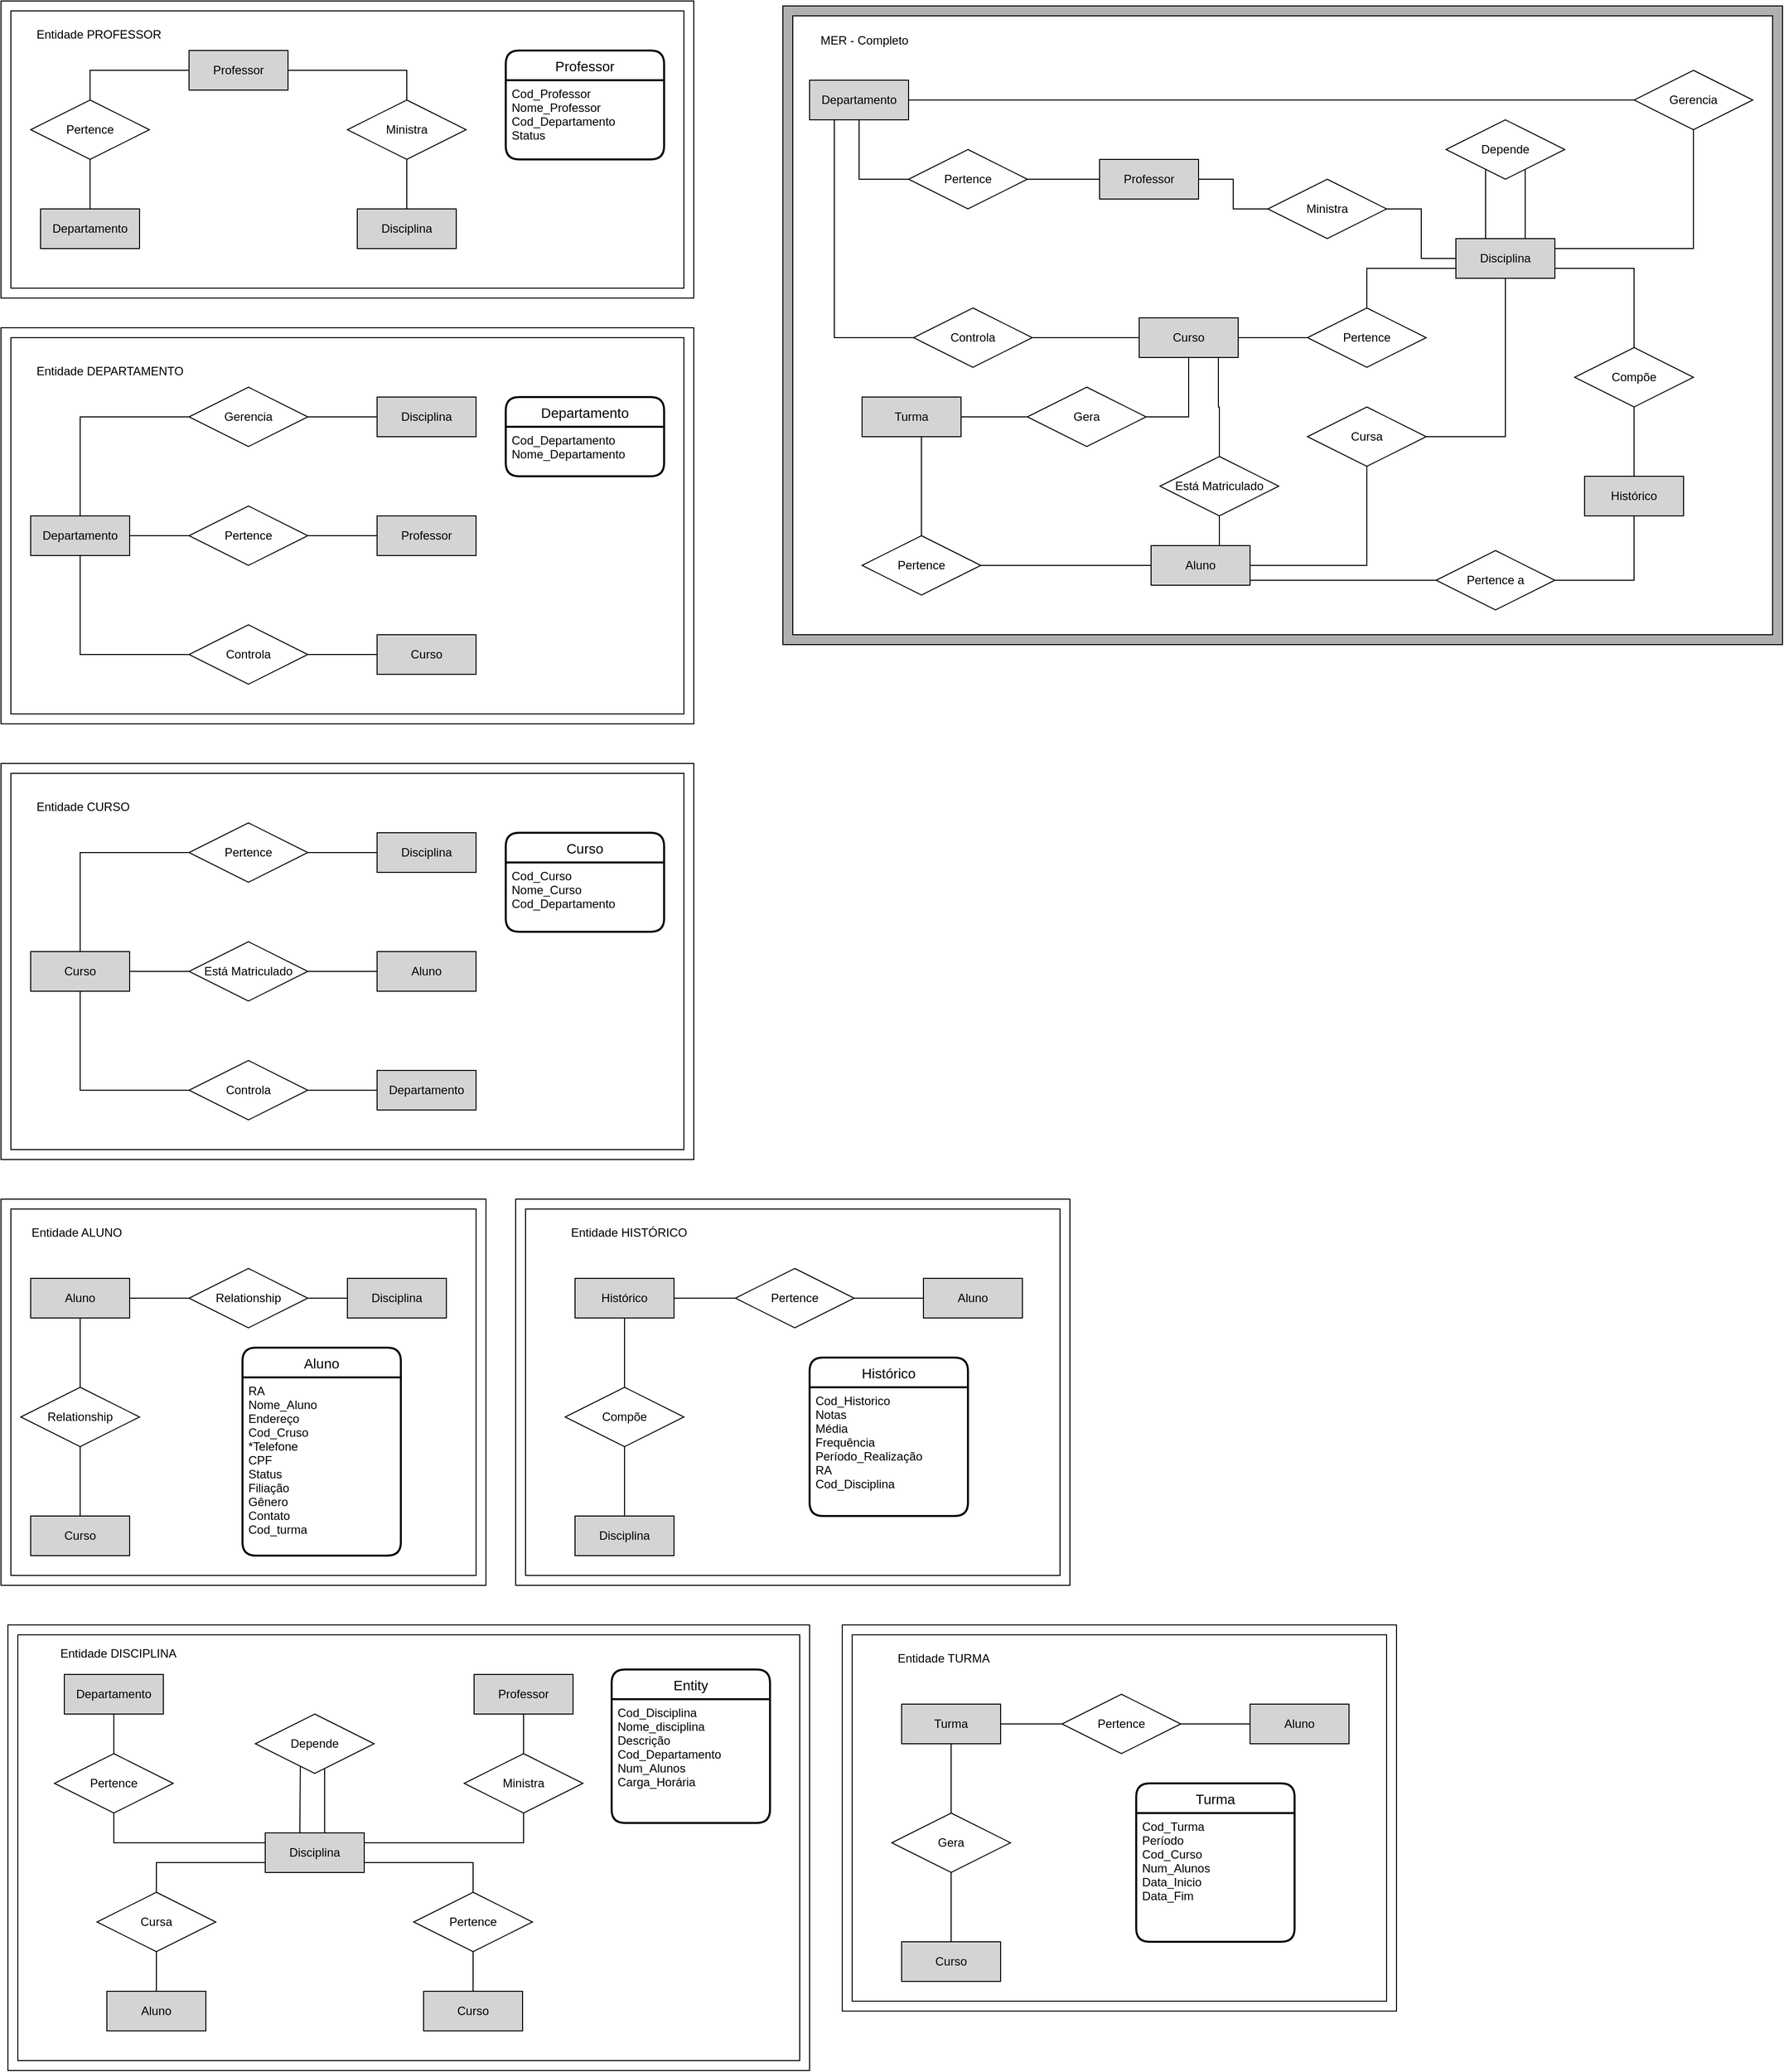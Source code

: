 <mxfile version="16.4.3" type="github">
  <diagram id="C5RBs43oDa-KdzZeNtuy" name="Page-1">
    <mxGraphModel dx="1481" dy="884" grid="1" gridSize="10" guides="1" tooltips="1" connect="1" arrows="1" fold="1" page="1" pageScale="1" pageWidth="827" pageHeight="1169" math="0" shadow="0">
      <root>
        <mxCell id="WIyWlLk6GJQsqaUBKTNV-0" />
        <mxCell id="WIyWlLk6GJQsqaUBKTNV-1" parent="WIyWlLk6GJQsqaUBKTNV-0" />
        <mxCell id="KfY2bf-nkPX-Wy7-pQ9R-6" style="edgeStyle=orthogonalEdgeStyle;rounded=0;orthogonalLoop=1;jettySize=auto;html=1;entryX=0.5;entryY=0;entryDx=0;entryDy=0;endArrow=none;endFill=0;" parent="WIyWlLk6GJQsqaUBKTNV-1" source="Je2pqetjOtTvT_sXVQjn-0" target="KfY2bf-nkPX-Wy7-pQ9R-3" edge="1">
          <mxGeometry relative="1" as="geometry" />
        </mxCell>
        <mxCell id="KfY2bf-nkPX-Wy7-pQ9R-9" style="edgeStyle=orthogonalEdgeStyle;rounded=0;orthogonalLoop=1;jettySize=auto;html=1;endArrow=none;endFill=0;" parent="WIyWlLk6GJQsqaUBKTNV-1" source="Je2pqetjOtTvT_sXVQjn-0" target="KfY2bf-nkPX-Wy7-pQ9R-4" edge="1">
          <mxGeometry relative="1" as="geometry" />
        </mxCell>
        <mxCell id="Je2pqetjOtTvT_sXVQjn-0" value="Professor" style="whiteSpace=wrap;html=1;align=center;fillColor=#d4d4d4;" parent="WIyWlLk6GJQsqaUBKTNV-1" vertex="1">
          <mxGeometry x="200" y="80" width="100" height="40" as="geometry" />
        </mxCell>
        <mxCell id="KfY2bf-nkPX-Wy7-pQ9R-1" value="Departamento" style="whiteSpace=wrap;html=1;align=center;fillColor=#D4D4D4;" parent="WIyWlLk6GJQsqaUBKTNV-1" vertex="1">
          <mxGeometry x="50" y="240" width="100" height="40" as="geometry" />
        </mxCell>
        <mxCell id="KfY2bf-nkPX-Wy7-pQ9R-2" value="Disciplina" style="whiteSpace=wrap;html=1;align=center;fillColor=#D4D4D4;" parent="WIyWlLk6GJQsqaUBKTNV-1" vertex="1">
          <mxGeometry x="370" y="240" width="100" height="40" as="geometry" />
        </mxCell>
        <mxCell id="KfY2bf-nkPX-Wy7-pQ9R-8" style="edgeStyle=orthogonalEdgeStyle;rounded=0;orthogonalLoop=1;jettySize=auto;html=1;endArrow=none;endFill=0;" parent="WIyWlLk6GJQsqaUBKTNV-1" source="KfY2bf-nkPX-Wy7-pQ9R-3" target="KfY2bf-nkPX-Wy7-pQ9R-1" edge="1">
          <mxGeometry relative="1" as="geometry" />
        </mxCell>
        <mxCell id="KfY2bf-nkPX-Wy7-pQ9R-3" value="Pertence" style="shape=rhombus;perimeter=rhombusPerimeter;whiteSpace=wrap;html=1;align=center;" parent="WIyWlLk6GJQsqaUBKTNV-1" vertex="1">
          <mxGeometry x="40" y="130" width="120" height="60" as="geometry" />
        </mxCell>
        <mxCell id="KfY2bf-nkPX-Wy7-pQ9R-10" style="edgeStyle=orthogonalEdgeStyle;rounded=0;orthogonalLoop=1;jettySize=auto;html=1;endArrow=none;endFill=0;" parent="WIyWlLk6GJQsqaUBKTNV-1" source="KfY2bf-nkPX-Wy7-pQ9R-4" target="KfY2bf-nkPX-Wy7-pQ9R-2" edge="1">
          <mxGeometry relative="1" as="geometry">
            <Array as="points">
              <mxPoint x="420" y="230" />
              <mxPoint x="420" y="230" />
            </Array>
          </mxGeometry>
        </mxCell>
        <mxCell id="KfY2bf-nkPX-Wy7-pQ9R-4" value="Ministra" style="shape=rhombus;perimeter=rhombusPerimeter;whiteSpace=wrap;html=1;align=center;" parent="WIyWlLk6GJQsqaUBKTNV-1" vertex="1">
          <mxGeometry x="360" y="130" width="120" height="60" as="geometry" />
        </mxCell>
        <mxCell id="KfY2bf-nkPX-Wy7-pQ9R-11" value="Entidade PROFESSOR" style="text;strokeColor=none;fillColor=none;spacingLeft=4;spacingRight=4;overflow=hidden;rotatable=0;points=[[0,0.5],[1,0.5]];portConstraint=eastwest;fontSize=12;" parent="WIyWlLk6GJQsqaUBKTNV-1" vertex="1">
          <mxGeometry x="40" y="50" width="160" height="30" as="geometry" />
        </mxCell>
        <mxCell id="KfY2bf-nkPX-Wy7-pQ9R-12" value="Professor" style="swimlane;childLayout=stackLayout;horizontal=1;startSize=30;horizontalStack=0;rounded=1;fontSize=14;fontStyle=0;strokeWidth=2;resizeParent=0;resizeLast=1;shadow=0;dashed=0;align=center;" parent="WIyWlLk6GJQsqaUBKTNV-1" vertex="1">
          <mxGeometry x="520" y="80" width="160" height="110" as="geometry" />
        </mxCell>
        <mxCell id="KfY2bf-nkPX-Wy7-pQ9R-13" value="Cod_Professor&#xa;Nome_Professor&#xa;Cod_Departamento&#xa;Status" style="align=left;strokeColor=none;fillColor=none;spacingLeft=4;fontSize=12;verticalAlign=top;resizable=0;rotatable=0;part=1;" parent="KfY2bf-nkPX-Wy7-pQ9R-12" vertex="1">
          <mxGeometry y="30" width="160" height="80" as="geometry" />
        </mxCell>
        <mxCell id="KfY2bf-nkPX-Wy7-pQ9R-14" value="" style="verticalLabelPosition=bottom;verticalAlign=top;html=1;shape=mxgraph.basic.frame;dx=10;" parent="WIyWlLk6GJQsqaUBKTNV-1" vertex="1">
          <mxGeometry x="10" y="30" width="700" height="300" as="geometry" />
        </mxCell>
        <mxCell id="KfY2bf-nkPX-Wy7-pQ9R-25" style="edgeStyle=orthogonalEdgeStyle;rounded=0;orthogonalLoop=1;jettySize=auto;html=1;entryX=0;entryY=0.5;entryDx=0;entryDy=0;endArrow=none;endFill=0;" parent="WIyWlLk6GJQsqaUBKTNV-1" source="KfY2bf-nkPX-Wy7-pQ9R-17" target="KfY2bf-nkPX-Wy7-pQ9R-22" edge="1">
          <mxGeometry relative="1" as="geometry">
            <Array as="points">
              <mxPoint x="90" y="450" />
            </Array>
          </mxGeometry>
        </mxCell>
        <mxCell id="KfY2bf-nkPX-Wy7-pQ9R-27" style="edgeStyle=orthogonalEdgeStyle;rounded=0;orthogonalLoop=1;jettySize=auto;html=1;entryX=0;entryY=0.5;entryDx=0;entryDy=0;endArrow=none;endFill=0;" parent="WIyWlLk6GJQsqaUBKTNV-1" source="KfY2bf-nkPX-Wy7-pQ9R-17" target="KfY2bf-nkPX-Wy7-pQ9R-24" edge="1">
          <mxGeometry relative="1" as="geometry">
            <Array as="points">
              <mxPoint x="90" y="690" />
            </Array>
          </mxGeometry>
        </mxCell>
        <mxCell id="KfY2bf-nkPX-Wy7-pQ9R-28" value="" style="edgeStyle=orthogonalEdgeStyle;rounded=0;orthogonalLoop=1;jettySize=auto;html=1;endArrow=none;endFill=0;" parent="WIyWlLk6GJQsqaUBKTNV-1" source="KfY2bf-nkPX-Wy7-pQ9R-17" target="KfY2bf-nkPX-Wy7-pQ9R-23" edge="1">
          <mxGeometry relative="1" as="geometry" />
        </mxCell>
        <mxCell id="KfY2bf-nkPX-Wy7-pQ9R-17" value="Departamento" style="whiteSpace=wrap;html=1;align=center;fillColor=#D4D4D4;" parent="WIyWlLk6GJQsqaUBKTNV-1" vertex="1">
          <mxGeometry x="40" y="550" width="100" height="40" as="geometry" />
        </mxCell>
        <mxCell id="KfY2bf-nkPX-Wy7-pQ9R-18" value="Disciplina" style="whiteSpace=wrap;html=1;align=center;fillColor=#D4D4D4;" parent="WIyWlLk6GJQsqaUBKTNV-1" vertex="1">
          <mxGeometry x="390" y="430" width="100" height="40" as="geometry" />
        </mxCell>
        <mxCell id="KfY2bf-nkPX-Wy7-pQ9R-20" value="Curso" style="whiteSpace=wrap;html=1;align=center;fillColor=#D4D4D4;" parent="WIyWlLk6GJQsqaUBKTNV-1" vertex="1">
          <mxGeometry x="390" y="670" width="100" height="40" as="geometry" />
        </mxCell>
        <mxCell id="KfY2bf-nkPX-Wy7-pQ9R-21" value="Professor" style="whiteSpace=wrap;html=1;align=center;fillColor=#D4D4D4;" parent="WIyWlLk6GJQsqaUBKTNV-1" vertex="1">
          <mxGeometry x="390" y="550" width="100" height="40" as="geometry" />
        </mxCell>
        <mxCell id="KfY2bf-nkPX-Wy7-pQ9R-30" value="" style="edgeStyle=orthogonalEdgeStyle;rounded=0;orthogonalLoop=1;jettySize=auto;html=1;endArrow=none;endFill=0;" parent="WIyWlLk6GJQsqaUBKTNV-1" source="KfY2bf-nkPX-Wy7-pQ9R-22" target="KfY2bf-nkPX-Wy7-pQ9R-18" edge="1">
          <mxGeometry relative="1" as="geometry" />
        </mxCell>
        <mxCell id="KfY2bf-nkPX-Wy7-pQ9R-22" value="Gerencia" style="shape=rhombus;perimeter=rhombusPerimeter;whiteSpace=wrap;html=1;align=center;" parent="WIyWlLk6GJQsqaUBKTNV-1" vertex="1">
          <mxGeometry x="200" y="420" width="120" height="60" as="geometry" />
        </mxCell>
        <mxCell id="KfY2bf-nkPX-Wy7-pQ9R-29" value="" style="edgeStyle=orthogonalEdgeStyle;rounded=0;orthogonalLoop=1;jettySize=auto;html=1;endArrow=none;endFill=0;" parent="WIyWlLk6GJQsqaUBKTNV-1" source="KfY2bf-nkPX-Wy7-pQ9R-23" target="KfY2bf-nkPX-Wy7-pQ9R-21" edge="1">
          <mxGeometry relative="1" as="geometry" />
        </mxCell>
        <mxCell id="KfY2bf-nkPX-Wy7-pQ9R-23" value="Pertence" style="shape=rhombus;perimeter=rhombusPerimeter;whiteSpace=wrap;html=1;align=center;" parent="WIyWlLk6GJQsqaUBKTNV-1" vertex="1">
          <mxGeometry x="200" y="540" width="120" height="60" as="geometry" />
        </mxCell>
        <mxCell id="KfY2bf-nkPX-Wy7-pQ9R-31" value="" style="edgeStyle=orthogonalEdgeStyle;rounded=0;orthogonalLoop=1;jettySize=auto;html=1;endArrow=none;endFill=0;" parent="WIyWlLk6GJQsqaUBKTNV-1" source="KfY2bf-nkPX-Wy7-pQ9R-24" target="KfY2bf-nkPX-Wy7-pQ9R-20" edge="1">
          <mxGeometry relative="1" as="geometry" />
        </mxCell>
        <mxCell id="KfY2bf-nkPX-Wy7-pQ9R-24" value="Controla" style="shape=rhombus;perimeter=rhombusPerimeter;whiteSpace=wrap;html=1;align=center;" parent="WIyWlLk6GJQsqaUBKTNV-1" vertex="1">
          <mxGeometry x="200" y="660" width="120" height="60" as="geometry" />
        </mxCell>
        <mxCell id="KfY2bf-nkPX-Wy7-pQ9R-32" value="Entidade DEPARTAMENTO" style="text;strokeColor=none;fillColor=none;spacingLeft=4;spacingRight=4;overflow=hidden;rotatable=0;points=[[0,0.5],[1,0.5]];portConstraint=eastwest;fontSize=12;" parent="WIyWlLk6GJQsqaUBKTNV-1" vertex="1">
          <mxGeometry x="40" y="390" width="190" height="30" as="geometry" />
        </mxCell>
        <mxCell id="KfY2bf-nkPX-Wy7-pQ9R-34" value="" style="verticalLabelPosition=bottom;verticalAlign=top;html=1;shape=mxgraph.basic.frame;dx=10;" parent="WIyWlLk6GJQsqaUBKTNV-1" vertex="1">
          <mxGeometry x="10" y="360" width="700" height="400" as="geometry" />
        </mxCell>
        <mxCell id="KfY2bf-nkPX-Wy7-pQ9R-35" value="Departamento" style="swimlane;childLayout=stackLayout;horizontal=1;startSize=30;horizontalStack=0;rounded=1;fontSize=14;fontStyle=0;strokeWidth=2;resizeParent=0;resizeLast=1;shadow=0;dashed=0;align=center;" parent="WIyWlLk6GJQsqaUBKTNV-1" vertex="1">
          <mxGeometry x="520" y="430" width="160" height="80" as="geometry" />
        </mxCell>
        <mxCell id="KfY2bf-nkPX-Wy7-pQ9R-36" value="Cod_Departamento&#xa;Nome_Departamento" style="align=left;strokeColor=none;fillColor=none;spacingLeft=4;fontSize=12;verticalAlign=top;resizable=0;rotatable=0;part=1;" parent="KfY2bf-nkPX-Wy7-pQ9R-35" vertex="1">
          <mxGeometry y="30" width="160" height="50" as="geometry" />
        </mxCell>
        <mxCell id="KfY2bf-nkPX-Wy7-pQ9R-55" style="edgeStyle=orthogonalEdgeStyle;rounded=0;orthogonalLoop=1;jettySize=auto;html=1;entryX=0;entryY=0.5;entryDx=0;entryDy=0;endArrow=none;endFill=0;" parent="WIyWlLk6GJQsqaUBKTNV-1" source="KfY2bf-nkPX-Wy7-pQ9R-58" target="KfY2bf-nkPX-Wy7-pQ9R-63" edge="1">
          <mxGeometry relative="1" as="geometry">
            <Array as="points">
              <mxPoint x="90" y="890" />
            </Array>
          </mxGeometry>
        </mxCell>
        <mxCell id="KfY2bf-nkPX-Wy7-pQ9R-56" style="edgeStyle=orthogonalEdgeStyle;rounded=0;orthogonalLoop=1;jettySize=auto;html=1;entryX=0;entryY=0.5;entryDx=0;entryDy=0;endArrow=none;endFill=0;" parent="WIyWlLk6GJQsqaUBKTNV-1" source="KfY2bf-nkPX-Wy7-pQ9R-58" target="KfY2bf-nkPX-Wy7-pQ9R-67" edge="1">
          <mxGeometry relative="1" as="geometry">
            <Array as="points">
              <mxPoint x="90" y="1130" />
            </Array>
          </mxGeometry>
        </mxCell>
        <mxCell id="KfY2bf-nkPX-Wy7-pQ9R-57" value="" style="edgeStyle=orthogonalEdgeStyle;rounded=0;orthogonalLoop=1;jettySize=auto;html=1;endArrow=none;endFill=0;" parent="WIyWlLk6GJQsqaUBKTNV-1" source="KfY2bf-nkPX-Wy7-pQ9R-58" target="KfY2bf-nkPX-Wy7-pQ9R-65" edge="1">
          <mxGeometry relative="1" as="geometry" />
        </mxCell>
        <mxCell id="KfY2bf-nkPX-Wy7-pQ9R-58" value="Curso" style="whiteSpace=wrap;html=1;align=center;fillColor=#D4D4D4;" parent="WIyWlLk6GJQsqaUBKTNV-1" vertex="1">
          <mxGeometry x="40" y="990" width="100" height="40" as="geometry" />
        </mxCell>
        <mxCell id="KfY2bf-nkPX-Wy7-pQ9R-59" value="Disciplina" style="whiteSpace=wrap;html=1;align=center;fillColor=#D4D4D4;" parent="WIyWlLk6GJQsqaUBKTNV-1" vertex="1">
          <mxGeometry x="390" y="870" width="100" height="40" as="geometry" />
        </mxCell>
        <mxCell id="KfY2bf-nkPX-Wy7-pQ9R-60" value="Departamento" style="whiteSpace=wrap;html=1;align=center;fillColor=#D4D4D4;" parent="WIyWlLk6GJQsqaUBKTNV-1" vertex="1">
          <mxGeometry x="390" y="1110" width="100" height="40" as="geometry" />
        </mxCell>
        <mxCell id="KfY2bf-nkPX-Wy7-pQ9R-61" value="Aluno" style="whiteSpace=wrap;html=1;align=center;fillColor=#D4D4D4;" parent="WIyWlLk6GJQsqaUBKTNV-1" vertex="1">
          <mxGeometry x="390" y="990" width="100" height="40" as="geometry" />
        </mxCell>
        <mxCell id="KfY2bf-nkPX-Wy7-pQ9R-62" value="" style="edgeStyle=orthogonalEdgeStyle;rounded=0;orthogonalLoop=1;jettySize=auto;html=1;endArrow=none;endFill=0;" parent="WIyWlLk6GJQsqaUBKTNV-1" source="KfY2bf-nkPX-Wy7-pQ9R-63" target="KfY2bf-nkPX-Wy7-pQ9R-59" edge="1">
          <mxGeometry relative="1" as="geometry" />
        </mxCell>
        <mxCell id="KfY2bf-nkPX-Wy7-pQ9R-63" value="Pertence" style="shape=rhombus;perimeter=rhombusPerimeter;whiteSpace=wrap;html=1;align=center;" parent="WIyWlLk6GJQsqaUBKTNV-1" vertex="1">
          <mxGeometry x="200" y="860" width="120" height="60" as="geometry" />
        </mxCell>
        <mxCell id="KfY2bf-nkPX-Wy7-pQ9R-64" value="" style="edgeStyle=orthogonalEdgeStyle;rounded=0;orthogonalLoop=1;jettySize=auto;html=1;endArrow=none;endFill=0;" parent="WIyWlLk6GJQsqaUBKTNV-1" source="KfY2bf-nkPX-Wy7-pQ9R-65" target="KfY2bf-nkPX-Wy7-pQ9R-61" edge="1">
          <mxGeometry relative="1" as="geometry" />
        </mxCell>
        <mxCell id="KfY2bf-nkPX-Wy7-pQ9R-65" value="Está Matriculado" style="shape=rhombus;perimeter=rhombusPerimeter;whiteSpace=wrap;html=1;align=center;" parent="WIyWlLk6GJQsqaUBKTNV-1" vertex="1">
          <mxGeometry x="200" y="980" width="120" height="60" as="geometry" />
        </mxCell>
        <mxCell id="KfY2bf-nkPX-Wy7-pQ9R-66" value="" style="edgeStyle=orthogonalEdgeStyle;rounded=0;orthogonalLoop=1;jettySize=auto;html=1;endArrow=none;endFill=0;" parent="WIyWlLk6GJQsqaUBKTNV-1" source="KfY2bf-nkPX-Wy7-pQ9R-67" target="KfY2bf-nkPX-Wy7-pQ9R-60" edge="1">
          <mxGeometry relative="1" as="geometry" />
        </mxCell>
        <mxCell id="KfY2bf-nkPX-Wy7-pQ9R-67" value="Controla" style="shape=rhombus;perimeter=rhombusPerimeter;whiteSpace=wrap;html=1;align=center;" parent="WIyWlLk6GJQsqaUBKTNV-1" vertex="1">
          <mxGeometry x="200" y="1100" width="120" height="60" as="geometry" />
        </mxCell>
        <mxCell id="KfY2bf-nkPX-Wy7-pQ9R-68" value="Entidade CURSO" style="text;strokeColor=none;fillColor=none;spacingLeft=4;spacingRight=4;overflow=hidden;rotatable=0;points=[[0,0.5],[1,0.5]];portConstraint=eastwest;fontSize=12;" parent="WIyWlLk6GJQsqaUBKTNV-1" vertex="1">
          <mxGeometry x="40" y="830" width="190" height="30" as="geometry" />
        </mxCell>
        <mxCell id="KfY2bf-nkPX-Wy7-pQ9R-69" value="" style="verticalLabelPosition=bottom;verticalAlign=top;html=1;shape=mxgraph.basic.frame;dx=10;" parent="WIyWlLk6GJQsqaUBKTNV-1" vertex="1">
          <mxGeometry x="10" y="800" width="700" height="400" as="geometry" />
        </mxCell>
        <mxCell id="KfY2bf-nkPX-Wy7-pQ9R-70" value="Curso" style="swimlane;childLayout=stackLayout;horizontal=1;startSize=30;horizontalStack=0;rounded=1;fontSize=14;fontStyle=0;strokeWidth=2;resizeParent=0;resizeLast=1;shadow=0;dashed=0;align=center;" parent="WIyWlLk6GJQsqaUBKTNV-1" vertex="1">
          <mxGeometry x="520" y="870" width="160" height="100" as="geometry" />
        </mxCell>
        <mxCell id="KfY2bf-nkPX-Wy7-pQ9R-71" value="Cod_Curso&#xa;Nome_Curso&#xa;Cod_Departamento" style="align=left;strokeColor=none;fillColor=none;spacingLeft=4;fontSize=12;verticalAlign=top;resizable=0;rotatable=0;part=1;" parent="KfY2bf-nkPX-Wy7-pQ9R-70" vertex="1">
          <mxGeometry y="30" width="160" height="70" as="geometry" />
        </mxCell>
        <mxCell id="KfY2bf-nkPX-Wy7-pQ9R-78" value="" style="edgeStyle=orthogonalEdgeStyle;rounded=0;orthogonalLoop=1;jettySize=auto;html=1;endArrow=none;endFill=0;" parent="WIyWlLk6GJQsqaUBKTNV-1" source="KfY2bf-nkPX-Wy7-pQ9R-72" target="KfY2bf-nkPX-Wy7-pQ9R-75" edge="1">
          <mxGeometry relative="1" as="geometry" />
        </mxCell>
        <mxCell id="KfY2bf-nkPX-Wy7-pQ9R-80" value="" style="edgeStyle=orthogonalEdgeStyle;rounded=0;orthogonalLoop=1;jettySize=auto;html=1;endArrow=none;endFill=0;" parent="WIyWlLk6GJQsqaUBKTNV-1" source="KfY2bf-nkPX-Wy7-pQ9R-72" target="KfY2bf-nkPX-Wy7-pQ9R-76" edge="1">
          <mxGeometry relative="1" as="geometry" />
        </mxCell>
        <mxCell id="KfY2bf-nkPX-Wy7-pQ9R-72" value="Aluno" style="whiteSpace=wrap;html=1;align=center;fillColor=#D4D4D4;" parent="WIyWlLk6GJQsqaUBKTNV-1" vertex="1">
          <mxGeometry x="40" y="1320" width="100" height="40" as="geometry" />
        </mxCell>
        <mxCell id="KfY2bf-nkPX-Wy7-pQ9R-73" value="Disciplina" style="whiteSpace=wrap;html=1;align=center;fillColor=#D4D4D4;" parent="WIyWlLk6GJQsqaUBKTNV-1" vertex="1">
          <mxGeometry x="360" y="1320" width="100" height="40" as="geometry" />
        </mxCell>
        <mxCell id="KfY2bf-nkPX-Wy7-pQ9R-74" value="Curso" style="whiteSpace=wrap;html=1;align=center;fillColor=#D4D4D4;" parent="WIyWlLk6GJQsqaUBKTNV-1" vertex="1">
          <mxGeometry x="40" y="1560" width="100" height="40" as="geometry" />
        </mxCell>
        <mxCell id="KfY2bf-nkPX-Wy7-pQ9R-79" value="" style="edgeStyle=orthogonalEdgeStyle;rounded=0;orthogonalLoop=1;jettySize=auto;html=1;endArrow=none;endFill=0;" parent="WIyWlLk6GJQsqaUBKTNV-1" source="KfY2bf-nkPX-Wy7-pQ9R-75" target="KfY2bf-nkPX-Wy7-pQ9R-73" edge="1">
          <mxGeometry relative="1" as="geometry" />
        </mxCell>
        <mxCell id="KfY2bf-nkPX-Wy7-pQ9R-75" value="Relationship" style="shape=rhombus;perimeter=rhombusPerimeter;whiteSpace=wrap;html=1;align=center;" parent="WIyWlLk6GJQsqaUBKTNV-1" vertex="1">
          <mxGeometry x="200" y="1310" width="120" height="60" as="geometry" />
        </mxCell>
        <mxCell id="KfY2bf-nkPX-Wy7-pQ9R-81" value="" style="edgeStyle=orthogonalEdgeStyle;rounded=0;orthogonalLoop=1;jettySize=auto;html=1;endArrow=none;endFill=0;" parent="WIyWlLk6GJQsqaUBKTNV-1" source="KfY2bf-nkPX-Wy7-pQ9R-76" target="KfY2bf-nkPX-Wy7-pQ9R-74" edge="1">
          <mxGeometry relative="1" as="geometry" />
        </mxCell>
        <mxCell id="KfY2bf-nkPX-Wy7-pQ9R-76" value="Relationship" style="shape=rhombus;perimeter=rhombusPerimeter;whiteSpace=wrap;html=1;align=center;" parent="WIyWlLk6GJQsqaUBKTNV-1" vertex="1">
          <mxGeometry x="30" y="1430" width="120" height="60" as="geometry" />
        </mxCell>
        <mxCell id="KfY2bf-nkPX-Wy7-pQ9R-77" value="Entidade ALUNO" style="text;strokeColor=none;fillColor=none;spacingLeft=4;spacingRight=4;overflow=hidden;rotatable=0;points=[[0,0.5],[1,0.5]];portConstraint=eastwest;fontSize=12;" parent="WIyWlLk6GJQsqaUBKTNV-1" vertex="1">
          <mxGeometry x="35" y="1260" width="110" height="30" as="geometry" />
        </mxCell>
        <mxCell id="KfY2bf-nkPX-Wy7-pQ9R-82" value="Aluno" style="swimlane;childLayout=stackLayout;horizontal=1;startSize=30;horizontalStack=0;rounded=1;fontSize=14;fontStyle=0;strokeWidth=2;resizeParent=0;resizeLast=1;shadow=0;dashed=0;align=center;" parent="WIyWlLk6GJQsqaUBKTNV-1" vertex="1">
          <mxGeometry x="254" y="1390" width="160" height="210" as="geometry" />
        </mxCell>
        <mxCell id="KfY2bf-nkPX-Wy7-pQ9R-83" value="RA&#xa;Nome_Aluno&#xa;Endereço&#xa;Cod_Cruso&#xa;*Telefone&#xa;CPF&#xa;Status&#xa;Filiação&#xa;Gênero&#xa;Contato&#xa;Cod_turma" style="align=left;strokeColor=none;fillColor=none;spacingLeft=4;fontSize=12;verticalAlign=top;resizable=0;rotatable=0;part=1;" parent="KfY2bf-nkPX-Wy7-pQ9R-82" vertex="1">
          <mxGeometry y="30" width="160" height="180" as="geometry" />
        </mxCell>
        <mxCell id="KfY2bf-nkPX-Wy7-pQ9R-84" value="" style="verticalLabelPosition=bottom;verticalAlign=top;html=1;shape=mxgraph.basic.frame;dx=10;" parent="WIyWlLk6GJQsqaUBKTNV-1" vertex="1">
          <mxGeometry x="10" y="1240" width="490" height="390" as="geometry" />
        </mxCell>
        <mxCell id="KfY2bf-nkPX-Wy7-pQ9R-97" style="edgeStyle=orthogonalEdgeStyle;rounded=0;orthogonalLoop=1;jettySize=auto;html=1;entryX=0.5;entryY=1;entryDx=0;entryDy=0;endArrow=none;endFill=0;" parent="WIyWlLk6GJQsqaUBKTNV-1" source="KfY2bf-nkPX-Wy7-pQ9R-85" target="KfY2bf-nkPX-Wy7-pQ9R-90" edge="1">
          <mxGeometry relative="1" as="geometry">
            <Array as="points">
              <mxPoint x="124" y="1890" />
            </Array>
          </mxGeometry>
        </mxCell>
        <mxCell id="KfY2bf-nkPX-Wy7-pQ9R-100" style="edgeStyle=orthogonalEdgeStyle;rounded=0;orthogonalLoop=1;jettySize=auto;html=1;entryX=0.379;entryY=0.85;entryDx=0;entryDy=0;entryPerimeter=0;endArrow=none;endFill=0;" parent="WIyWlLk6GJQsqaUBKTNV-1" source="KfY2bf-nkPX-Wy7-pQ9R-85" target="KfY2bf-nkPX-Wy7-pQ9R-94" edge="1">
          <mxGeometry relative="1" as="geometry">
            <Array as="points">
              <mxPoint x="312" y="1870" />
              <mxPoint x="312" y="1870" />
            </Array>
          </mxGeometry>
        </mxCell>
        <mxCell id="KfY2bf-nkPX-Wy7-pQ9R-101" style="edgeStyle=orthogonalEdgeStyle;rounded=0;orthogonalLoop=1;jettySize=auto;html=1;endArrow=none;endFill=0;" parent="WIyWlLk6GJQsqaUBKTNV-1" source="KfY2bf-nkPX-Wy7-pQ9R-85" target="KfY2bf-nkPX-Wy7-pQ9R-94" edge="1">
          <mxGeometry relative="1" as="geometry">
            <Array as="points">
              <mxPoint x="337" y="1840" />
              <mxPoint x="337" y="1840" />
            </Array>
          </mxGeometry>
        </mxCell>
        <mxCell id="KfY2bf-nkPX-Wy7-pQ9R-103" style="edgeStyle=orthogonalEdgeStyle;rounded=0;orthogonalLoop=1;jettySize=auto;html=1;entryX=0.5;entryY=0;entryDx=0;entryDy=0;endArrow=none;endFill=0;" parent="WIyWlLk6GJQsqaUBKTNV-1" source="KfY2bf-nkPX-Wy7-pQ9R-85" target="KfY2bf-nkPX-Wy7-pQ9R-92" edge="1">
          <mxGeometry relative="1" as="geometry">
            <Array as="points">
              <mxPoint x="487" y="1910" />
            </Array>
          </mxGeometry>
        </mxCell>
        <mxCell id="KfY2bf-nkPX-Wy7-pQ9R-85" value="Disciplina" style="whiteSpace=wrap;html=1;align=center;fillColor=#D4D4D4;" parent="WIyWlLk6GJQsqaUBKTNV-1" vertex="1">
          <mxGeometry x="277" y="1880" width="100" height="40" as="geometry" />
        </mxCell>
        <mxCell id="KfY2bf-nkPX-Wy7-pQ9R-95" value="" style="edgeStyle=orthogonalEdgeStyle;rounded=0;orthogonalLoop=1;jettySize=auto;html=1;endArrow=none;endFill=0;" parent="WIyWlLk6GJQsqaUBKTNV-1" source="KfY2bf-nkPX-Wy7-pQ9R-86" target="KfY2bf-nkPX-Wy7-pQ9R-90" edge="1">
          <mxGeometry relative="1" as="geometry" />
        </mxCell>
        <mxCell id="KfY2bf-nkPX-Wy7-pQ9R-86" value="Departamento" style="whiteSpace=wrap;html=1;align=center;fillColor=#D4D4D4;" parent="WIyWlLk6GJQsqaUBKTNV-1" vertex="1">
          <mxGeometry x="74" y="1720" width="100" height="40" as="geometry" />
        </mxCell>
        <mxCell id="KfY2bf-nkPX-Wy7-pQ9R-99" value="" style="edgeStyle=orthogonalEdgeStyle;rounded=0;orthogonalLoop=1;jettySize=auto;html=1;endArrow=none;endFill=0;" parent="WIyWlLk6GJQsqaUBKTNV-1" source="KfY2bf-nkPX-Wy7-pQ9R-87" target="KfY2bf-nkPX-Wy7-pQ9R-91" edge="1">
          <mxGeometry relative="1" as="geometry" />
        </mxCell>
        <mxCell id="KfY2bf-nkPX-Wy7-pQ9R-87" value="Aluno" style="whiteSpace=wrap;html=1;align=center;fillColor=#D4D4D4;" parent="WIyWlLk6GJQsqaUBKTNV-1" vertex="1">
          <mxGeometry x="117" y="2040" width="100" height="40" as="geometry" />
        </mxCell>
        <mxCell id="KfY2bf-nkPX-Wy7-pQ9R-105" style="edgeStyle=orthogonalEdgeStyle;rounded=0;orthogonalLoop=1;jettySize=auto;html=1;entryX=0.611;entryY=0.105;entryDx=0;entryDy=0;entryPerimeter=0;endArrow=none;endFill=0;" parent="WIyWlLk6GJQsqaUBKTNV-1" source="KfY2bf-nkPX-Wy7-pQ9R-88" target="KfY2bf-nkPX-Wy7-pQ9R-93" edge="1">
          <mxGeometry relative="1" as="geometry">
            <Array as="points">
              <mxPoint x="538" y="1806" />
            </Array>
          </mxGeometry>
        </mxCell>
        <mxCell id="KfY2bf-nkPX-Wy7-pQ9R-88" value="Professor" style="whiteSpace=wrap;html=1;align=center;fillColor=#D4D4D4;" parent="WIyWlLk6GJQsqaUBKTNV-1" vertex="1">
          <mxGeometry x="488" y="1720" width="100" height="40" as="geometry" />
        </mxCell>
        <mxCell id="KfY2bf-nkPX-Wy7-pQ9R-102" value="" style="edgeStyle=orthogonalEdgeStyle;rounded=0;orthogonalLoop=1;jettySize=auto;html=1;endArrow=none;endFill=0;" parent="WIyWlLk6GJQsqaUBKTNV-1" source="KfY2bf-nkPX-Wy7-pQ9R-89" target="KfY2bf-nkPX-Wy7-pQ9R-92" edge="1">
          <mxGeometry relative="1" as="geometry" />
        </mxCell>
        <mxCell id="KfY2bf-nkPX-Wy7-pQ9R-89" value="Curso" style="whiteSpace=wrap;html=1;align=center;fillColor=#D4D4D4;" parent="WIyWlLk6GJQsqaUBKTNV-1" vertex="1">
          <mxGeometry x="437" y="2040" width="100" height="40" as="geometry" />
        </mxCell>
        <mxCell id="KfY2bf-nkPX-Wy7-pQ9R-90" value="Pertence" style="shape=rhombus;perimeter=rhombusPerimeter;whiteSpace=wrap;html=1;align=center;" parent="WIyWlLk6GJQsqaUBKTNV-1" vertex="1">
          <mxGeometry x="64" y="1800" width="120" height="60" as="geometry" />
        </mxCell>
        <mxCell id="KfY2bf-nkPX-Wy7-pQ9R-98" style="edgeStyle=orthogonalEdgeStyle;rounded=0;orthogonalLoop=1;jettySize=auto;html=1;entryX=0;entryY=0.75;entryDx=0;entryDy=0;endArrow=none;endFill=0;" parent="WIyWlLk6GJQsqaUBKTNV-1" source="KfY2bf-nkPX-Wy7-pQ9R-91" target="KfY2bf-nkPX-Wy7-pQ9R-85" edge="1">
          <mxGeometry relative="1" as="geometry">
            <Array as="points">
              <mxPoint x="167" y="1910" />
            </Array>
          </mxGeometry>
        </mxCell>
        <mxCell id="KfY2bf-nkPX-Wy7-pQ9R-91" value="Cursa" style="shape=rhombus;perimeter=rhombusPerimeter;whiteSpace=wrap;html=1;align=center;" parent="WIyWlLk6GJQsqaUBKTNV-1" vertex="1">
          <mxGeometry x="107" y="1940" width="120" height="60" as="geometry" />
        </mxCell>
        <mxCell id="KfY2bf-nkPX-Wy7-pQ9R-92" value="Pertence" style="shape=rhombus;perimeter=rhombusPerimeter;whiteSpace=wrap;html=1;align=center;" parent="WIyWlLk6GJQsqaUBKTNV-1" vertex="1">
          <mxGeometry x="427" y="1940" width="120" height="60" as="geometry" />
        </mxCell>
        <mxCell id="KfY2bf-nkPX-Wy7-pQ9R-104" style="edgeStyle=orthogonalEdgeStyle;rounded=0;orthogonalLoop=1;jettySize=auto;html=1;entryX=1;entryY=0.25;entryDx=0;entryDy=0;endArrow=none;endFill=0;" parent="WIyWlLk6GJQsqaUBKTNV-1" source="KfY2bf-nkPX-Wy7-pQ9R-93" target="KfY2bf-nkPX-Wy7-pQ9R-85" edge="1">
          <mxGeometry relative="1" as="geometry">
            <Array as="points">
              <mxPoint x="538" y="1890" />
            </Array>
          </mxGeometry>
        </mxCell>
        <mxCell id="KfY2bf-nkPX-Wy7-pQ9R-93" value="Ministra" style="shape=rhombus;perimeter=rhombusPerimeter;whiteSpace=wrap;html=1;align=center;" parent="WIyWlLk6GJQsqaUBKTNV-1" vertex="1">
          <mxGeometry x="478" y="1800" width="120" height="60" as="geometry" />
        </mxCell>
        <mxCell id="KfY2bf-nkPX-Wy7-pQ9R-94" value="Depende" style="shape=rhombus;perimeter=rhombusPerimeter;whiteSpace=wrap;html=1;align=center;" parent="WIyWlLk6GJQsqaUBKTNV-1" vertex="1">
          <mxGeometry x="267" y="1760" width="120" height="60" as="geometry" />
        </mxCell>
        <mxCell id="KfY2bf-nkPX-Wy7-pQ9R-110" value="Entity" style="swimlane;childLayout=stackLayout;horizontal=1;startSize=30;horizontalStack=0;rounded=1;fontSize=14;fontStyle=0;strokeWidth=2;resizeParent=0;resizeLast=1;shadow=0;dashed=0;align=center;" parent="WIyWlLk6GJQsqaUBKTNV-1" vertex="1">
          <mxGeometry x="627" y="1715" width="160" height="155" as="geometry" />
        </mxCell>
        <mxCell id="KfY2bf-nkPX-Wy7-pQ9R-111" value="Cod_Disciplina&#xa;Nome_disciplina&#xa;Descrição&#xa;Cod_Departamento&#xa;Num_Alunos&#xa;Carga_Horária&#xa;" style="align=left;strokeColor=none;fillColor=none;spacingLeft=4;fontSize=12;verticalAlign=top;resizable=0;rotatable=0;part=1;" parent="KfY2bf-nkPX-Wy7-pQ9R-110" vertex="1">
          <mxGeometry y="30" width="160" height="125" as="geometry" />
        </mxCell>
        <mxCell id="KfY2bf-nkPX-Wy7-pQ9R-112" value="" style="verticalLabelPosition=bottom;verticalAlign=top;html=1;shape=mxgraph.basic.frame;dx=10;" parent="WIyWlLk6GJQsqaUBKTNV-1" vertex="1">
          <mxGeometry x="17" y="1670" width="810" height="450" as="geometry" />
        </mxCell>
        <mxCell id="KfY2bf-nkPX-Wy7-pQ9R-113" value="Entidade DISCIPLINA" style="text;strokeColor=none;fillColor=none;spacingLeft=4;spacingRight=4;overflow=hidden;rotatable=0;points=[[0,0.5],[1,0.5]];portConstraint=eastwest;fontSize=12;" parent="WIyWlLk6GJQsqaUBKTNV-1" vertex="1">
          <mxGeometry x="64" y="1685" width="150" height="30" as="geometry" />
        </mxCell>
        <mxCell id="KfY2bf-nkPX-Wy7-pQ9R-178" style="edgeStyle=orthogonalEdgeStyle;rounded=0;orthogonalLoop=1;jettySize=auto;html=1;endArrow=none;endFill=0;" parent="WIyWlLk6GJQsqaUBKTNV-1" source="KfY2bf-nkPX-Wy7-pQ9R-114" target="KfY2bf-nkPX-Wy7-pQ9R-177" edge="1">
          <mxGeometry relative="1" as="geometry" />
        </mxCell>
        <mxCell id="KfY2bf-nkPX-Wy7-pQ9R-183" style="edgeStyle=orthogonalEdgeStyle;rounded=0;orthogonalLoop=1;jettySize=auto;html=1;endArrow=none;endFill=0;" parent="WIyWlLk6GJQsqaUBKTNV-1" source="KfY2bf-nkPX-Wy7-pQ9R-114" target="KfY2bf-nkPX-Wy7-pQ9R-182" edge="1">
          <mxGeometry relative="1" as="geometry" />
        </mxCell>
        <mxCell id="KfY2bf-nkPX-Wy7-pQ9R-114" value="Aluno" style="whiteSpace=wrap;html=1;align=center;fillColor=#D4D4D4;" parent="WIyWlLk6GJQsqaUBKTNV-1" vertex="1">
          <mxGeometry x="1172" y="580" width="100" height="40" as="geometry" />
        </mxCell>
        <mxCell id="KfY2bf-nkPX-Wy7-pQ9R-161" style="edgeStyle=orthogonalEdgeStyle;rounded=0;orthogonalLoop=1;jettySize=auto;html=1;entryX=0;entryY=0.5;entryDx=0;entryDy=0;endArrow=none;endFill=0;" parent="WIyWlLk6GJQsqaUBKTNV-1" source="KfY2bf-nkPX-Wy7-pQ9R-115" target="KfY2bf-nkPX-Wy7-pQ9R-157" edge="1">
          <mxGeometry relative="1" as="geometry" />
        </mxCell>
        <mxCell id="qeXQWdJ7kh9S83ifCjVI-4" style="edgeStyle=orthogonalEdgeStyle;rounded=0;orthogonalLoop=1;jettySize=auto;html=1;endArrow=none;endFill=0;" edge="1" parent="WIyWlLk6GJQsqaUBKTNV-1" source="KfY2bf-nkPX-Wy7-pQ9R-115" target="KfY2bf-nkPX-Wy7-pQ9R-148">
          <mxGeometry relative="1" as="geometry" />
        </mxCell>
        <mxCell id="KfY2bf-nkPX-Wy7-pQ9R-115" value="Departamento" style="whiteSpace=wrap;html=1;align=center;fillColor=#D4D4D4;" parent="WIyWlLk6GJQsqaUBKTNV-1" vertex="1">
          <mxGeometry x="827" y="110" width="100" height="40" as="geometry" />
        </mxCell>
        <mxCell id="KfY2bf-nkPX-Wy7-pQ9R-116" value="Disciplina" style="whiteSpace=wrap;html=1;align=center;fillColor=#D4D4D4;" parent="WIyWlLk6GJQsqaUBKTNV-1" vertex="1">
          <mxGeometry x="1480" y="270" width="100" height="40" as="geometry" />
        </mxCell>
        <mxCell id="KfY2bf-nkPX-Wy7-pQ9R-163" style="edgeStyle=orthogonalEdgeStyle;rounded=0;orthogonalLoop=1;jettySize=auto;html=1;endArrow=none;endFill=0;entryX=0.083;entryY=0.5;entryDx=0;entryDy=0;entryPerimeter=0;" parent="WIyWlLk6GJQsqaUBKTNV-1" source="KfY2bf-nkPX-Wy7-pQ9R-117" target="KfY2bf-nkPX-Wy7-pQ9R-162" edge="1">
          <mxGeometry relative="1" as="geometry">
            <mxPoint x="1280" y="240" as="targetPoint" />
          </mxGeometry>
        </mxCell>
        <mxCell id="KfY2bf-nkPX-Wy7-pQ9R-117" value="Professor" style="whiteSpace=wrap;html=1;align=center;fillColor=#D4D4D4;" parent="WIyWlLk6GJQsqaUBKTNV-1" vertex="1">
          <mxGeometry x="1120" y="190" width="100" height="40" as="geometry" />
        </mxCell>
        <mxCell id="KfY2bf-nkPX-Wy7-pQ9R-171" value="" style="edgeStyle=orthogonalEdgeStyle;rounded=0;orthogonalLoop=1;jettySize=auto;html=1;endArrow=none;endFill=0;" parent="WIyWlLk6GJQsqaUBKTNV-1" source="KfY2bf-nkPX-Wy7-pQ9R-118" target="KfY2bf-nkPX-Wy7-pQ9R-170" edge="1">
          <mxGeometry relative="1" as="geometry" />
        </mxCell>
        <mxCell id="KfY2bf-nkPX-Wy7-pQ9R-190" style="edgeStyle=orthogonalEdgeStyle;rounded=0;orthogonalLoop=1;jettySize=auto;html=1;endArrow=none;endFill=0;entryX=1;entryY=0.5;entryDx=0;entryDy=0;" parent="WIyWlLk6GJQsqaUBKTNV-1" source="KfY2bf-nkPX-Wy7-pQ9R-118" target="KfY2bf-nkPX-Wy7-pQ9R-186" edge="1">
          <mxGeometry relative="1" as="geometry">
            <mxPoint x="1200" y="430" as="targetPoint" />
          </mxGeometry>
        </mxCell>
        <mxCell id="KfY2bf-nkPX-Wy7-pQ9R-202" style="edgeStyle=orthogonalEdgeStyle;rounded=0;orthogonalLoop=1;jettySize=auto;html=1;entryX=0.5;entryY=0;entryDx=0;entryDy=0;endArrow=none;endFill=0;" parent="WIyWlLk6GJQsqaUBKTNV-1" source="KfY2bf-nkPX-Wy7-pQ9R-118" target="KfY2bf-nkPX-Wy7-pQ9R-198" edge="1">
          <mxGeometry relative="1" as="geometry">
            <Array as="points">
              <mxPoint x="1240" y="440" />
            </Array>
          </mxGeometry>
        </mxCell>
        <mxCell id="KfY2bf-nkPX-Wy7-pQ9R-118" value="Curso" style="whiteSpace=wrap;html=1;align=center;fillColor=#D4D4D4;" parent="WIyWlLk6GJQsqaUBKTNV-1" vertex="1">
          <mxGeometry x="1160" y="350" width="100" height="40" as="geometry" />
        </mxCell>
        <mxCell id="KfY2bf-nkPX-Wy7-pQ9R-125" value="" style="edgeStyle=orthogonalEdgeStyle;rounded=0;orthogonalLoop=1;jettySize=auto;html=1;endArrow=none;endFill=0;" parent="WIyWlLk6GJQsqaUBKTNV-1" source="KfY2bf-nkPX-Wy7-pQ9R-119" target="KfY2bf-nkPX-Wy7-pQ9R-123" edge="1">
          <mxGeometry relative="1" as="geometry" />
        </mxCell>
        <mxCell id="KfY2bf-nkPX-Wy7-pQ9R-126" value="" style="edgeStyle=orthogonalEdgeStyle;rounded=0;orthogonalLoop=1;jettySize=auto;html=1;endArrow=none;endFill=0;" parent="WIyWlLk6GJQsqaUBKTNV-1" source="KfY2bf-nkPX-Wy7-pQ9R-119" target="KfY2bf-nkPX-Wy7-pQ9R-122" edge="1">
          <mxGeometry relative="1" as="geometry" />
        </mxCell>
        <mxCell id="KfY2bf-nkPX-Wy7-pQ9R-119" value="Histórico" style="whiteSpace=wrap;html=1;align=center;fillColor=#D4D4D4;" parent="WIyWlLk6GJQsqaUBKTNV-1" vertex="1">
          <mxGeometry x="590" y="1320" width="100" height="40" as="geometry" />
        </mxCell>
        <mxCell id="KfY2bf-nkPX-Wy7-pQ9R-120" value="Aluno" style="whiteSpace=wrap;html=1;align=center;fillColor=#D4D4D4;" parent="WIyWlLk6GJQsqaUBKTNV-1" vertex="1">
          <mxGeometry x="942" y="1320" width="100" height="40" as="geometry" />
        </mxCell>
        <mxCell id="KfY2bf-nkPX-Wy7-pQ9R-124" value="" style="edgeStyle=orthogonalEdgeStyle;rounded=0;orthogonalLoop=1;jettySize=auto;html=1;endArrow=none;endFill=0;" parent="WIyWlLk6GJQsqaUBKTNV-1" source="KfY2bf-nkPX-Wy7-pQ9R-121" target="KfY2bf-nkPX-Wy7-pQ9R-123" edge="1">
          <mxGeometry relative="1" as="geometry" />
        </mxCell>
        <mxCell id="KfY2bf-nkPX-Wy7-pQ9R-121" value="Disciplina" style="whiteSpace=wrap;html=1;align=center;fillColor=#D4D4D4;" parent="WIyWlLk6GJQsqaUBKTNV-1" vertex="1">
          <mxGeometry x="590" y="1560" width="100" height="40" as="geometry" />
        </mxCell>
        <mxCell id="KfY2bf-nkPX-Wy7-pQ9R-127" value="" style="edgeStyle=orthogonalEdgeStyle;rounded=0;orthogonalLoop=1;jettySize=auto;html=1;endArrow=none;endFill=0;" parent="WIyWlLk6GJQsqaUBKTNV-1" source="KfY2bf-nkPX-Wy7-pQ9R-122" target="KfY2bf-nkPX-Wy7-pQ9R-120" edge="1">
          <mxGeometry relative="1" as="geometry" />
        </mxCell>
        <mxCell id="KfY2bf-nkPX-Wy7-pQ9R-122" value="Pertence" style="shape=rhombus;perimeter=rhombusPerimeter;whiteSpace=wrap;html=1;align=center;" parent="WIyWlLk6GJQsqaUBKTNV-1" vertex="1">
          <mxGeometry x="752" y="1310" width="120" height="60" as="geometry" />
        </mxCell>
        <mxCell id="KfY2bf-nkPX-Wy7-pQ9R-123" value="Compõe" style="shape=rhombus;perimeter=rhombusPerimeter;whiteSpace=wrap;html=1;align=center;" parent="WIyWlLk6GJQsqaUBKTNV-1" vertex="1">
          <mxGeometry x="580" y="1430" width="120" height="60" as="geometry" />
        </mxCell>
        <mxCell id="KfY2bf-nkPX-Wy7-pQ9R-128" value="Entidade HISTÓRICO" style="text;strokeColor=none;fillColor=none;spacingLeft=4;spacingRight=4;overflow=hidden;rotatable=0;points=[[0,0.5],[1,0.5]];portConstraint=eastwest;fontSize=12;" parent="WIyWlLk6GJQsqaUBKTNV-1" vertex="1">
          <mxGeometry x="580" y="1260" width="170" height="30" as="geometry" />
        </mxCell>
        <mxCell id="KfY2bf-nkPX-Wy7-pQ9R-129" value="" style="verticalLabelPosition=bottom;verticalAlign=top;html=1;shape=mxgraph.basic.frame;dx=10;" parent="WIyWlLk6GJQsqaUBKTNV-1" vertex="1">
          <mxGeometry x="530" y="1240" width="560" height="390" as="geometry" />
        </mxCell>
        <mxCell id="KfY2bf-nkPX-Wy7-pQ9R-130" value="Histórico" style="swimlane;childLayout=stackLayout;horizontal=1;startSize=30;horizontalStack=0;rounded=1;fontSize=14;fontStyle=0;strokeWidth=2;resizeParent=0;resizeLast=1;shadow=0;dashed=0;align=center;" parent="WIyWlLk6GJQsqaUBKTNV-1" vertex="1">
          <mxGeometry x="827" y="1400" width="160" height="160" as="geometry" />
        </mxCell>
        <mxCell id="KfY2bf-nkPX-Wy7-pQ9R-131" value="Cod_Historico&#xa;Notas&#xa;Média&#xa;Frequência&#xa;Período_Realização&#xa;RA&#xa;Cod_Disciplina&#xa;&#xa;" style="align=left;strokeColor=none;fillColor=none;spacingLeft=4;fontSize=12;verticalAlign=top;resizable=0;rotatable=0;part=1;" parent="KfY2bf-nkPX-Wy7-pQ9R-130" vertex="1">
          <mxGeometry y="30" width="160" height="130" as="geometry" />
        </mxCell>
        <mxCell id="KfY2bf-nkPX-Wy7-pQ9R-132" value="" style="edgeStyle=orthogonalEdgeStyle;rounded=0;orthogonalLoop=1;jettySize=auto;html=1;endArrow=none;endFill=0;" parent="WIyWlLk6GJQsqaUBKTNV-1" source="KfY2bf-nkPX-Wy7-pQ9R-134" target="KfY2bf-nkPX-Wy7-pQ9R-140" edge="1">
          <mxGeometry relative="1" as="geometry" />
        </mxCell>
        <mxCell id="KfY2bf-nkPX-Wy7-pQ9R-133" value="" style="edgeStyle=orthogonalEdgeStyle;rounded=0;orthogonalLoop=1;jettySize=auto;html=1;endArrow=none;endFill=0;" parent="WIyWlLk6GJQsqaUBKTNV-1" source="KfY2bf-nkPX-Wy7-pQ9R-134" target="KfY2bf-nkPX-Wy7-pQ9R-139" edge="1">
          <mxGeometry relative="1" as="geometry" />
        </mxCell>
        <mxCell id="KfY2bf-nkPX-Wy7-pQ9R-134" value="Turma" style="whiteSpace=wrap;html=1;align=center;fillColor=#D4D4D4;" parent="WIyWlLk6GJQsqaUBKTNV-1" vertex="1">
          <mxGeometry x="920" y="1750" width="100" height="40" as="geometry" />
        </mxCell>
        <mxCell id="KfY2bf-nkPX-Wy7-pQ9R-135" value="Aluno" style="whiteSpace=wrap;html=1;align=center;fillColor=#D4D4D4;" parent="WIyWlLk6GJQsqaUBKTNV-1" vertex="1">
          <mxGeometry x="1272" y="1750" width="100" height="40" as="geometry" />
        </mxCell>
        <mxCell id="KfY2bf-nkPX-Wy7-pQ9R-136" value="" style="edgeStyle=orthogonalEdgeStyle;rounded=0;orthogonalLoop=1;jettySize=auto;html=1;endArrow=none;endFill=0;" parent="WIyWlLk6GJQsqaUBKTNV-1" source="KfY2bf-nkPX-Wy7-pQ9R-137" target="KfY2bf-nkPX-Wy7-pQ9R-140" edge="1">
          <mxGeometry relative="1" as="geometry" />
        </mxCell>
        <mxCell id="KfY2bf-nkPX-Wy7-pQ9R-137" value="Curso" style="whiteSpace=wrap;html=1;align=center;fillColor=#D4D4D4;" parent="WIyWlLk6GJQsqaUBKTNV-1" vertex="1">
          <mxGeometry x="920" y="1990" width="100" height="40" as="geometry" />
        </mxCell>
        <mxCell id="KfY2bf-nkPX-Wy7-pQ9R-138" value="" style="edgeStyle=orthogonalEdgeStyle;rounded=0;orthogonalLoop=1;jettySize=auto;html=1;endArrow=none;endFill=0;" parent="WIyWlLk6GJQsqaUBKTNV-1" source="KfY2bf-nkPX-Wy7-pQ9R-139" target="KfY2bf-nkPX-Wy7-pQ9R-135" edge="1">
          <mxGeometry relative="1" as="geometry" />
        </mxCell>
        <mxCell id="KfY2bf-nkPX-Wy7-pQ9R-139" value="Pertence" style="shape=rhombus;perimeter=rhombusPerimeter;whiteSpace=wrap;html=1;align=center;" parent="WIyWlLk6GJQsqaUBKTNV-1" vertex="1">
          <mxGeometry x="1082" y="1740" width="120" height="60" as="geometry" />
        </mxCell>
        <mxCell id="KfY2bf-nkPX-Wy7-pQ9R-140" value="Gera" style="shape=rhombus;perimeter=rhombusPerimeter;whiteSpace=wrap;html=1;align=center;" parent="WIyWlLk6GJQsqaUBKTNV-1" vertex="1">
          <mxGeometry x="910" y="1860" width="120" height="60" as="geometry" />
        </mxCell>
        <mxCell id="KfY2bf-nkPX-Wy7-pQ9R-141" value="Entidade TURMA" style="text;strokeColor=none;fillColor=none;spacingLeft=4;spacingRight=4;overflow=hidden;rotatable=0;points=[[0,0.5],[1,0.5]];portConstraint=eastwest;fontSize=12;" parent="WIyWlLk6GJQsqaUBKTNV-1" vertex="1">
          <mxGeometry x="910" y="1690" width="170" height="30" as="geometry" />
        </mxCell>
        <mxCell id="KfY2bf-nkPX-Wy7-pQ9R-142" value="" style="verticalLabelPosition=bottom;verticalAlign=top;html=1;shape=mxgraph.basic.frame;dx=10;" parent="WIyWlLk6GJQsqaUBKTNV-1" vertex="1">
          <mxGeometry x="860" y="1670" width="560" height="390" as="geometry" />
        </mxCell>
        <mxCell id="KfY2bf-nkPX-Wy7-pQ9R-143" value="Turma" style="swimlane;childLayout=stackLayout;horizontal=1;startSize=30;horizontalStack=0;rounded=1;fontSize=14;fontStyle=0;strokeWidth=2;resizeParent=0;resizeLast=1;shadow=0;dashed=0;align=center;" parent="WIyWlLk6GJQsqaUBKTNV-1" vertex="1">
          <mxGeometry x="1157" y="1830" width="160" height="160" as="geometry" />
        </mxCell>
        <mxCell id="KfY2bf-nkPX-Wy7-pQ9R-144" value="Cod_Turma&#xa;Período&#xa;Cod_Curso&#xa;Num_Alunos&#xa;Data_Inicio&#xa;Data_Fim" style="align=left;strokeColor=none;fillColor=none;spacingLeft=4;fontSize=12;verticalAlign=top;resizable=0;rotatable=0;part=1;" parent="KfY2bf-nkPX-Wy7-pQ9R-143" vertex="1">
          <mxGeometry y="30" width="160" height="130" as="geometry" />
        </mxCell>
        <mxCell id="KfY2bf-nkPX-Wy7-pQ9R-184" style="edgeStyle=orthogonalEdgeStyle;rounded=0;orthogonalLoop=1;jettySize=auto;html=1;entryX=0.5;entryY=0;entryDx=0;entryDy=0;endArrow=none;endFill=0;" parent="WIyWlLk6GJQsqaUBKTNV-1" source="KfY2bf-nkPX-Wy7-pQ9R-145" target="KfY2bf-nkPX-Wy7-pQ9R-182" edge="1">
          <mxGeometry relative="1" as="geometry">
            <Array as="points">
              <mxPoint x="940" y="490" />
              <mxPoint x="940" y="490" />
            </Array>
          </mxGeometry>
        </mxCell>
        <mxCell id="KfY2bf-nkPX-Wy7-pQ9R-145" value="Turma" style="whiteSpace=wrap;html=1;align=center;fillColor=#D4D4D4;" parent="WIyWlLk6GJQsqaUBKTNV-1" vertex="1">
          <mxGeometry x="880" y="430" width="100" height="40" as="geometry" />
        </mxCell>
        <mxCell id="KfY2bf-nkPX-Wy7-pQ9R-175" value="" style="edgeStyle=orthogonalEdgeStyle;rounded=0;orthogonalLoop=1;jettySize=auto;html=1;endArrow=none;endFill=0;" parent="WIyWlLk6GJQsqaUBKTNV-1" source="KfY2bf-nkPX-Wy7-pQ9R-146" target="KfY2bf-nkPX-Wy7-pQ9R-174" edge="1">
          <mxGeometry relative="1" as="geometry" />
        </mxCell>
        <mxCell id="KfY2bf-nkPX-Wy7-pQ9R-146" value="Histórico" style="whiteSpace=wrap;html=1;align=center;fillColor=#D4D4D4;" parent="WIyWlLk6GJQsqaUBKTNV-1" vertex="1">
          <mxGeometry x="1610" y="510" width="100" height="40" as="geometry" />
        </mxCell>
        <mxCell id="qeXQWdJ7kh9S83ifCjVI-3" style="edgeStyle=orthogonalEdgeStyle;rounded=0;orthogonalLoop=1;jettySize=auto;html=1;entryX=1;entryY=0.25;entryDx=0;entryDy=0;endArrow=none;endFill=0;" edge="1" parent="WIyWlLk6GJQsqaUBKTNV-1" source="KfY2bf-nkPX-Wy7-pQ9R-148" target="KfY2bf-nkPX-Wy7-pQ9R-116">
          <mxGeometry relative="1" as="geometry">
            <Array as="points">
              <mxPoint x="1720" y="280" />
            </Array>
          </mxGeometry>
        </mxCell>
        <mxCell id="KfY2bf-nkPX-Wy7-pQ9R-148" value="Gerencia" style="shape=rhombus;perimeter=rhombusPerimeter;whiteSpace=wrap;html=1;align=center;" parent="WIyWlLk6GJQsqaUBKTNV-1" vertex="1">
          <mxGeometry x="1660" y="100" width="120" height="60" as="geometry" />
        </mxCell>
        <mxCell id="KfY2bf-nkPX-Wy7-pQ9R-150" value="" style="edgeStyle=orthogonalEdgeStyle;rounded=0;orthogonalLoop=1;jettySize=auto;html=1;endArrow=none;endFill=0;" parent="WIyWlLk6GJQsqaUBKTNV-1" source="KfY2bf-nkPX-Wy7-pQ9R-149" target="KfY2bf-nkPX-Wy7-pQ9R-116" edge="1">
          <mxGeometry relative="1" as="geometry">
            <Array as="points">
              <mxPoint x="1510" y="250" />
              <mxPoint x="1510" y="250" />
            </Array>
          </mxGeometry>
        </mxCell>
        <mxCell id="KfY2bf-nkPX-Wy7-pQ9R-149" value="Depende" style="shape=rhombus;perimeter=rhombusPerimeter;whiteSpace=wrap;html=1;align=center;" parent="WIyWlLk6GJQsqaUBKTNV-1" vertex="1">
          <mxGeometry x="1470" y="150" width="120" height="60" as="geometry" />
        </mxCell>
        <mxCell id="KfY2bf-nkPX-Wy7-pQ9R-151" value="" style="edgeStyle=orthogonalEdgeStyle;rounded=0;orthogonalLoop=1;jettySize=auto;html=1;endArrow=none;endFill=0;" parent="WIyWlLk6GJQsqaUBKTNV-1" source="KfY2bf-nkPX-Wy7-pQ9R-149" target="KfY2bf-nkPX-Wy7-pQ9R-116" edge="1">
          <mxGeometry relative="1" as="geometry">
            <mxPoint x="1510" y="200" as="sourcePoint" />
            <mxPoint x="1510" y="270" as="targetPoint" />
            <Array as="points">
              <mxPoint x="1550" y="250" />
              <mxPoint x="1550" y="250" />
            </Array>
          </mxGeometry>
        </mxCell>
        <mxCell id="KfY2bf-nkPX-Wy7-pQ9R-158" value="" style="edgeStyle=orthogonalEdgeStyle;rounded=0;orthogonalLoop=1;jettySize=auto;html=1;endArrow=none;endFill=0;" parent="WIyWlLk6GJQsqaUBKTNV-1" source="KfY2bf-nkPX-Wy7-pQ9R-157" target="KfY2bf-nkPX-Wy7-pQ9R-117" edge="1">
          <mxGeometry relative="1" as="geometry" />
        </mxCell>
        <mxCell id="KfY2bf-nkPX-Wy7-pQ9R-157" value="Pertence" style="shape=rhombus;perimeter=rhombusPerimeter;whiteSpace=wrap;html=1;align=center;" parent="WIyWlLk6GJQsqaUBKTNV-1" vertex="1">
          <mxGeometry x="927" y="180" width="120" height="60" as="geometry" />
        </mxCell>
        <mxCell id="KfY2bf-nkPX-Wy7-pQ9R-164" style="edgeStyle=orthogonalEdgeStyle;rounded=0;orthogonalLoop=1;jettySize=auto;html=1;endArrow=none;endFill=0;entryX=0;entryY=0.5;entryDx=0;entryDy=0;entryPerimeter=0;" parent="WIyWlLk6GJQsqaUBKTNV-1" source="KfY2bf-nkPX-Wy7-pQ9R-162" target="KfY2bf-nkPX-Wy7-pQ9R-116" edge="1">
          <mxGeometry relative="1" as="geometry">
            <mxPoint x="1470" y="290" as="targetPoint" />
          </mxGeometry>
        </mxCell>
        <mxCell id="KfY2bf-nkPX-Wy7-pQ9R-162" value="Ministra" style="shape=rhombus;perimeter=rhombusPerimeter;whiteSpace=wrap;html=1;align=center;" parent="WIyWlLk6GJQsqaUBKTNV-1" vertex="1">
          <mxGeometry x="1290" y="210" width="120" height="60" as="geometry" />
        </mxCell>
        <mxCell id="KfY2bf-nkPX-Wy7-pQ9R-168" style="edgeStyle=orthogonalEdgeStyle;rounded=0;orthogonalLoop=1;jettySize=auto;html=1;entryX=0.25;entryY=1;entryDx=0;entryDy=0;endArrow=none;endFill=0;" parent="WIyWlLk6GJQsqaUBKTNV-1" source="KfY2bf-nkPX-Wy7-pQ9R-165" target="KfY2bf-nkPX-Wy7-pQ9R-115" edge="1">
          <mxGeometry relative="1" as="geometry" />
        </mxCell>
        <mxCell id="KfY2bf-nkPX-Wy7-pQ9R-169" style="edgeStyle=orthogonalEdgeStyle;rounded=0;orthogonalLoop=1;jettySize=auto;html=1;entryX=0;entryY=0.5;entryDx=0;entryDy=0;endArrow=none;endFill=0;" parent="WIyWlLk6GJQsqaUBKTNV-1" source="KfY2bf-nkPX-Wy7-pQ9R-165" target="KfY2bf-nkPX-Wy7-pQ9R-118" edge="1">
          <mxGeometry relative="1" as="geometry" />
        </mxCell>
        <mxCell id="KfY2bf-nkPX-Wy7-pQ9R-165" value="Controla" style="shape=rhombus;perimeter=rhombusPerimeter;whiteSpace=wrap;html=1;align=center;" parent="WIyWlLk6GJQsqaUBKTNV-1" vertex="1">
          <mxGeometry x="932" y="340" width="120" height="60" as="geometry" />
        </mxCell>
        <mxCell id="KfY2bf-nkPX-Wy7-pQ9R-173" style="edgeStyle=orthogonalEdgeStyle;rounded=0;orthogonalLoop=1;jettySize=auto;html=1;endArrow=none;endFill=0;entryX=0;entryY=0.75;entryDx=0;entryDy=0;" parent="WIyWlLk6GJQsqaUBKTNV-1" source="KfY2bf-nkPX-Wy7-pQ9R-170" target="KfY2bf-nkPX-Wy7-pQ9R-116" edge="1">
          <mxGeometry relative="1" as="geometry">
            <mxPoint x="1440" y="290" as="targetPoint" />
            <Array as="points">
              <mxPoint x="1390" y="300" />
            </Array>
          </mxGeometry>
        </mxCell>
        <mxCell id="KfY2bf-nkPX-Wy7-pQ9R-170" value="Pertence" style="shape=rhombus;perimeter=rhombusPerimeter;whiteSpace=wrap;html=1;align=center;" parent="WIyWlLk6GJQsqaUBKTNV-1" vertex="1">
          <mxGeometry x="1330" y="340" width="120" height="60" as="geometry" />
        </mxCell>
        <mxCell id="KfY2bf-nkPX-Wy7-pQ9R-176" style="edgeStyle=orthogonalEdgeStyle;rounded=0;orthogonalLoop=1;jettySize=auto;html=1;endArrow=none;endFill=0;entryX=1;entryY=0.75;entryDx=0;entryDy=0;" parent="WIyWlLk6GJQsqaUBKTNV-1" source="KfY2bf-nkPX-Wy7-pQ9R-174" target="KfY2bf-nkPX-Wy7-pQ9R-116" edge="1">
          <mxGeometry relative="1" as="geometry">
            <mxPoint x="1590" y="300" as="targetPoint" />
            <Array as="points">
              <mxPoint x="1660" y="300" />
            </Array>
          </mxGeometry>
        </mxCell>
        <mxCell id="KfY2bf-nkPX-Wy7-pQ9R-174" value="Compõe" style="shape=rhombus;perimeter=rhombusPerimeter;whiteSpace=wrap;html=1;align=center;" parent="WIyWlLk6GJQsqaUBKTNV-1" vertex="1">
          <mxGeometry x="1600" y="380" width="120" height="60" as="geometry" />
        </mxCell>
        <mxCell id="KfY2bf-nkPX-Wy7-pQ9R-181" style="edgeStyle=orthogonalEdgeStyle;rounded=0;orthogonalLoop=1;jettySize=auto;html=1;entryX=0.5;entryY=1;entryDx=0;entryDy=0;endArrow=none;endFill=0;" parent="WIyWlLk6GJQsqaUBKTNV-1" source="KfY2bf-nkPX-Wy7-pQ9R-177" target="KfY2bf-nkPX-Wy7-pQ9R-116" edge="1">
          <mxGeometry relative="1" as="geometry" />
        </mxCell>
        <mxCell id="KfY2bf-nkPX-Wy7-pQ9R-177" value="Cursa" style="shape=rhombus;perimeter=rhombusPerimeter;whiteSpace=wrap;html=1;align=center;" parent="WIyWlLk6GJQsqaUBKTNV-1" vertex="1">
          <mxGeometry x="1330" y="440" width="120" height="60" as="geometry" />
        </mxCell>
        <mxCell id="KfY2bf-nkPX-Wy7-pQ9R-182" value="Pertence" style="shape=rhombus;perimeter=rhombusPerimeter;whiteSpace=wrap;html=1;align=center;" parent="WIyWlLk6GJQsqaUBKTNV-1" vertex="1">
          <mxGeometry x="880" y="570" width="120" height="60" as="geometry" />
        </mxCell>
        <mxCell id="KfY2bf-nkPX-Wy7-pQ9R-187" value="" style="edgeStyle=orthogonalEdgeStyle;rounded=0;orthogonalLoop=1;jettySize=auto;html=1;endArrow=none;endFill=0;" parent="WIyWlLk6GJQsqaUBKTNV-1" source="KfY2bf-nkPX-Wy7-pQ9R-186" target="KfY2bf-nkPX-Wy7-pQ9R-145" edge="1">
          <mxGeometry relative="1" as="geometry" />
        </mxCell>
        <mxCell id="KfY2bf-nkPX-Wy7-pQ9R-186" value="Gera" style="shape=rhombus;perimeter=rhombusPerimeter;whiteSpace=wrap;html=1;align=center;" parent="WIyWlLk6GJQsqaUBKTNV-1" vertex="1">
          <mxGeometry x="1047" y="420" width="120" height="60" as="geometry" />
        </mxCell>
        <mxCell id="KfY2bf-nkPX-Wy7-pQ9R-196" style="edgeStyle=orthogonalEdgeStyle;rounded=0;orthogonalLoop=1;jettySize=auto;html=1;endArrow=none;endFill=0;" parent="WIyWlLk6GJQsqaUBKTNV-1" source="KfY2bf-nkPX-Wy7-pQ9R-191" target="KfY2bf-nkPX-Wy7-pQ9R-114" edge="1">
          <mxGeometry relative="1" as="geometry">
            <Array as="points">
              <mxPoint x="1330" y="615" />
              <mxPoint x="1330" y="615" />
            </Array>
          </mxGeometry>
        </mxCell>
        <mxCell id="KfY2bf-nkPX-Wy7-pQ9R-197" style="edgeStyle=orthogonalEdgeStyle;rounded=0;orthogonalLoop=1;jettySize=auto;html=1;endArrow=none;endFill=0;" parent="WIyWlLk6GJQsqaUBKTNV-1" source="KfY2bf-nkPX-Wy7-pQ9R-191" target="KfY2bf-nkPX-Wy7-pQ9R-146" edge="1">
          <mxGeometry relative="1" as="geometry" />
        </mxCell>
        <mxCell id="KfY2bf-nkPX-Wy7-pQ9R-191" value="Pertence a" style="shape=rhombus;perimeter=rhombusPerimeter;whiteSpace=wrap;html=1;align=center;" parent="WIyWlLk6GJQsqaUBKTNV-1" vertex="1">
          <mxGeometry x="1460" y="585" width="120" height="60" as="geometry" />
        </mxCell>
        <mxCell id="KfY2bf-nkPX-Wy7-pQ9R-203" value="" style="edgeStyle=orthogonalEdgeStyle;rounded=0;orthogonalLoop=1;jettySize=auto;html=1;endArrow=none;endFill=0;" parent="WIyWlLk6GJQsqaUBKTNV-1" source="KfY2bf-nkPX-Wy7-pQ9R-198" target="KfY2bf-nkPX-Wy7-pQ9R-114" edge="1">
          <mxGeometry relative="1" as="geometry">
            <Array as="points">
              <mxPoint x="1241" y="600" />
              <mxPoint x="1241" y="600" />
            </Array>
          </mxGeometry>
        </mxCell>
        <mxCell id="KfY2bf-nkPX-Wy7-pQ9R-198" value="Está Matriculado" style="shape=rhombus;perimeter=rhombusPerimeter;whiteSpace=wrap;html=1;align=center;" parent="WIyWlLk6GJQsqaUBKTNV-1" vertex="1">
          <mxGeometry x="1181" y="490" width="120" height="60" as="geometry" />
        </mxCell>
        <mxCell id="qeXQWdJ7kh9S83ifCjVI-1" value="" style="verticalLabelPosition=bottom;verticalAlign=top;html=1;shape=mxgraph.basic.frame;dx=10;fillColor=#B0B0B0;" vertex="1" parent="WIyWlLk6GJQsqaUBKTNV-1">
          <mxGeometry x="800" y="35" width="1010" height="645" as="geometry" />
        </mxCell>
        <mxCell id="qeXQWdJ7kh9S83ifCjVI-2" value="MER - Completo" style="text;html=1;align=center;verticalAlign=middle;resizable=0;points=[];autosize=1;strokeColor=none;fillColor=none;" vertex="1" parent="WIyWlLk6GJQsqaUBKTNV-1">
          <mxGeometry x="832" y="60" width="100" height="20" as="geometry" />
        </mxCell>
      </root>
    </mxGraphModel>
  </diagram>
</mxfile>
